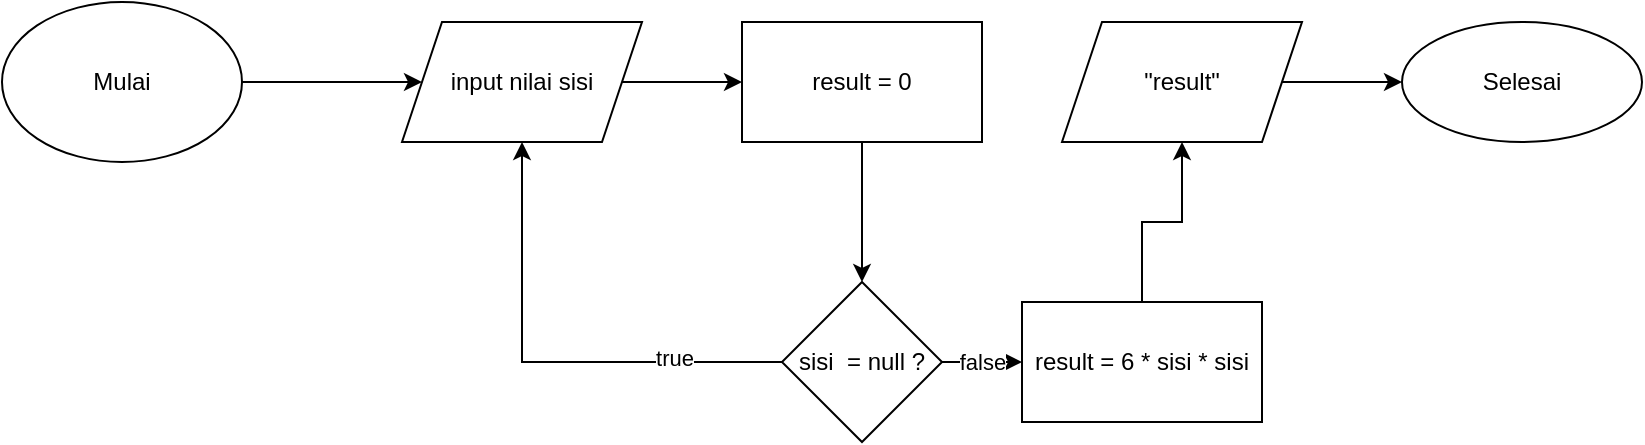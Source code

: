 <mxfile version="20.0.1" type="device"><diagram id="gyyLZUtxJSLOnhhhwmgg" name="Page-1"><mxGraphModel dx="868" dy="450" grid="1" gridSize="10" guides="1" tooltips="1" connect="1" arrows="1" fold="1" page="1" pageScale="1" pageWidth="850" pageHeight="1100" math="0" shadow="0"><root><mxCell id="0"/><mxCell id="1" parent="0"/><mxCell id="k108COp8AsTvxG8FwNR_-3" value="" style="edgeStyle=orthogonalEdgeStyle;rounded=0;orthogonalLoop=1;jettySize=auto;html=1;" parent="1" source="k108COp8AsTvxG8FwNR_-1" target="k108COp8AsTvxG8FwNR_-2" edge="1"><mxGeometry relative="1" as="geometry"/></mxCell><mxCell id="k108COp8AsTvxG8FwNR_-1" value="Mulai" style="ellipse;whiteSpace=wrap;html=1;" parent="1" vertex="1"><mxGeometry x="360" y="190" width="120" height="80" as="geometry"/></mxCell><mxCell id="k108COp8AsTvxG8FwNR_-7" value="" style="edgeStyle=orthogonalEdgeStyle;rounded=0;orthogonalLoop=1;jettySize=auto;html=1;" parent="1" source="k108COp8AsTvxG8FwNR_-2" target="k108COp8AsTvxG8FwNR_-6" edge="1"><mxGeometry relative="1" as="geometry"/></mxCell><mxCell id="k108COp8AsTvxG8FwNR_-2" value="input nilai sisi" style="shape=parallelogram;perimeter=parallelogramPerimeter;whiteSpace=wrap;html=1;fixedSize=1;" parent="1" vertex="1"><mxGeometry x="560" y="200" width="120" height="60" as="geometry"/></mxCell><mxCell id="I2jTLyCxxUw5KpkDvT1O-2" value="" style="edgeStyle=orthogonalEdgeStyle;rounded=0;orthogonalLoop=1;jettySize=auto;html=1;" edge="1" parent="1" source="k108COp8AsTvxG8FwNR_-6" target="I2jTLyCxxUw5KpkDvT1O-1"><mxGeometry relative="1" as="geometry"/></mxCell><mxCell id="k108COp8AsTvxG8FwNR_-6" value="result = 0" style="whiteSpace=wrap;html=1;" parent="1" vertex="1"><mxGeometry x="730" y="200" width="120" height="60" as="geometry"/></mxCell><mxCell id="k108COp8AsTvxG8FwNR_-11" value="" style="edgeStyle=orthogonalEdgeStyle;rounded=0;orthogonalLoop=1;jettySize=auto;html=1;" parent="1" source="k108COp8AsTvxG8FwNR_-8" target="k108COp8AsTvxG8FwNR_-10" edge="1"><mxGeometry relative="1" as="geometry"/></mxCell><mxCell id="k108COp8AsTvxG8FwNR_-8" value="&quot;result&quot;" style="shape=parallelogram;perimeter=parallelogramPerimeter;whiteSpace=wrap;html=1;fixedSize=1;" parent="1" vertex="1"><mxGeometry x="890" y="200" width="120" height="60" as="geometry"/></mxCell><mxCell id="k108COp8AsTvxG8FwNR_-10" value="Selesai" style="ellipse;whiteSpace=wrap;html=1;" parent="1" vertex="1"><mxGeometry x="1060" y="200" width="120" height="60" as="geometry"/></mxCell><mxCell id="I2jTLyCxxUw5KpkDvT1O-3" style="edgeStyle=orthogonalEdgeStyle;rounded=0;orthogonalLoop=1;jettySize=auto;html=1;entryX=0.5;entryY=1;entryDx=0;entryDy=0;" edge="1" parent="1" source="I2jTLyCxxUw5KpkDvT1O-1" target="k108COp8AsTvxG8FwNR_-2"><mxGeometry relative="1" as="geometry"/></mxCell><mxCell id="I2jTLyCxxUw5KpkDvT1O-4" value="true" style="edgeLabel;html=1;align=center;verticalAlign=middle;resizable=0;points=[];" vertex="1" connectable="0" parent="I2jTLyCxxUw5KpkDvT1O-3"><mxGeometry x="-0.55" y="-2" relative="1" as="geometry"><mxPoint as="offset"/></mxGeometry></mxCell><mxCell id="I2jTLyCxxUw5KpkDvT1O-5" value="false" style="edgeStyle=orthogonalEdgeStyle;rounded=0;orthogonalLoop=1;jettySize=auto;html=1;" edge="1" parent="1" source="I2jTLyCxxUw5KpkDvT1O-1" target="I2jTLyCxxUw5KpkDvT1O-6"><mxGeometry relative="1" as="geometry"><mxPoint x="920" y="370" as="targetPoint"/></mxGeometry></mxCell><mxCell id="I2jTLyCxxUw5KpkDvT1O-1" value="sisi&amp;nbsp; = null ?" style="rhombus;whiteSpace=wrap;html=1;" vertex="1" parent="1"><mxGeometry x="750" y="330" width="80" height="80" as="geometry"/></mxCell><mxCell id="I2jTLyCxxUw5KpkDvT1O-7" style="edgeStyle=orthogonalEdgeStyle;rounded=0;orthogonalLoop=1;jettySize=auto;html=1;entryX=0.5;entryY=1;entryDx=0;entryDy=0;" edge="1" parent="1" source="I2jTLyCxxUw5KpkDvT1O-6" target="k108COp8AsTvxG8FwNR_-8"><mxGeometry relative="1" as="geometry"/></mxCell><mxCell id="I2jTLyCxxUw5KpkDvT1O-6" value="&lt;span style=&quot;&quot;&gt;result = 6 * sisi * sisi&lt;/span&gt;" style="rounded=0;whiteSpace=wrap;html=1;" vertex="1" parent="1"><mxGeometry x="870" y="340" width="120" height="60" as="geometry"/></mxCell></root></mxGraphModel></diagram></mxfile>
